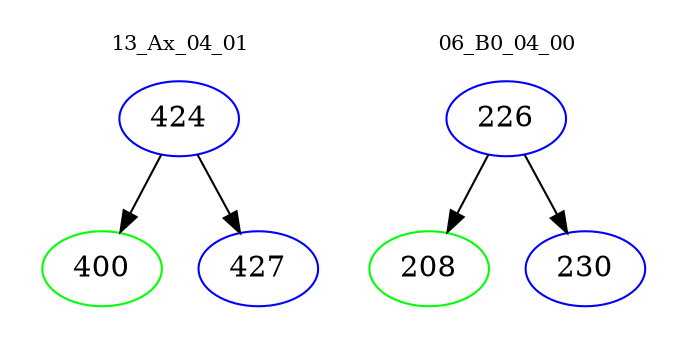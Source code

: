 digraph{
subgraph cluster_0 {
color = white
label = "13_Ax_04_01";
fontsize=10;
T0_424 [label="424", color="blue"]
T0_424 -> T0_400 [color="black"]
T0_400 [label="400", color="green"]
T0_424 -> T0_427 [color="black"]
T0_427 [label="427", color="blue"]
}
subgraph cluster_1 {
color = white
label = "06_B0_04_00";
fontsize=10;
T1_226 [label="226", color="blue"]
T1_226 -> T1_208 [color="black"]
T1_208 [label="208", color="green"]
T1_226 -> T1_230 [color="black"]
T1_230 [label="230", color="blue"]
}
}
